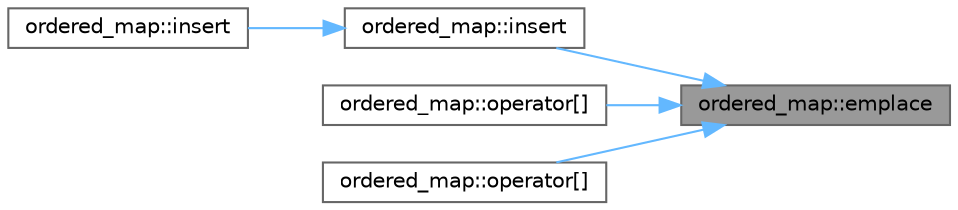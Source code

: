 digraph "ordered_map::emplace"
{
 // LATEX_PDF_SIZE
  bgcolor="transparent";
  edge [fontname=Helvetica,fontsize=10,labelfontname=Helvetica,labelfontsize=10];
  node [fontname=Helvetica,fontsize=10,shape=box,height=0.2,width=0.4];
  rankdir="RL";
  Node1 [id="Node000001",label="ordered_map::emplace",height=0.2,width=0.4,color="gray40", fillcolor="grey60", style="filled", fontcolor="black",tooltip=" "];
  Node1 -> Node2 [id="edge1_Node000001_Node000002",dir="back",color="steelblue1",style="solid",tooltip=" "];
  Node2 [id="Node000002",label="ordered_map::insert",height=0.2,width=0.4,color="grey40", fillcolor="white", style="filled",URL="$structordered__map.html#a1df7da27bb3596044089f9a074a8f6d2",tooltip=" "];
  Node2 -> Node3 [id="edge2_Node000002_Node000003",dir="back",color="steelblue1",style="solid",tooltip=" "];
  Node3 [id="Node000003",label="ordered_map::insert",height=0.2,width=0.4,color="grey40", fillcolor="white", style="filled",URL="$structordered__map.html#a8e19c1dfa836a39b16b0ce259447a61a",tooltip=" "];
  Node1 -> Node4 [id="edge3_Node000001_Node000004",dir="back",color="steelblue1",style="solid",tooltip=" "];
  Node4 [id="Node000004",label="ordered_map::operator[]",height=0.2,width=0.4,color="grey40", fillcolor="white", style="filled",URL="$structordered__map.html#a77e420320702cc341ea1a3be4389c321",tooltip=" "];
  Node1 -> Node5 [id="edge4_Node000001_Node000005",dir="back",color="steelblue1",style="solid",tooltip=" "];
  Node5 [id="Node000005",label="ordered_map::operator[]",height=0.2,width=0.4,color="grey40", fillcolor="white", style="filled",URL="$structordered__map.html#a51784a0c6bb5f61d123d729d8380448b",tooltip=" "];
}
